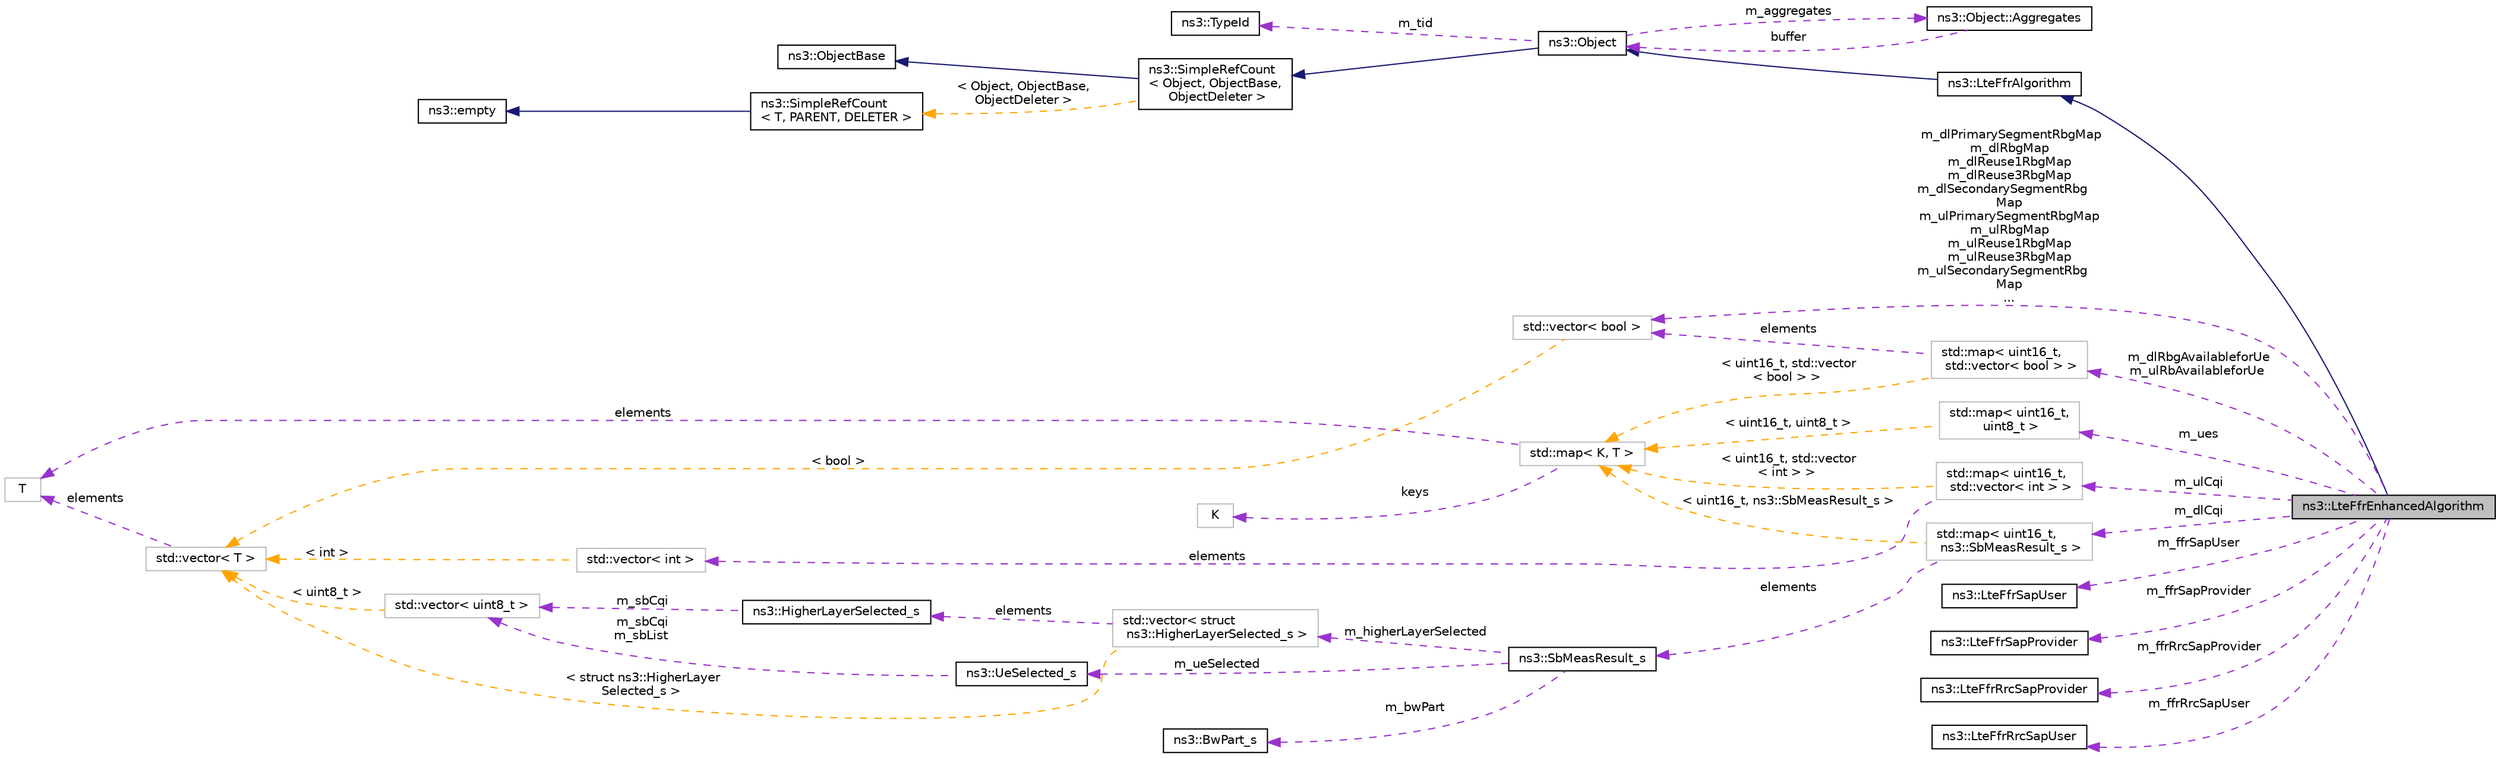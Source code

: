 digraph "ns3::LteFfrEnhancedAlgorithm"
{
 // LATEX_PDF_SIZE
  edge [fontname="Helvetica",fontsize="10",labelfontname="Helvetica",labelfontsize="10"];
  node [fontname="Helvetica",fontsize="10",shape=record];
  rankdir="LR";
  Node1 [label="ns3::LteFfrEnhancedAlgorithm",height=0.2,width=0.4,color="black", fillcolor="grey75", style="filled", fontcolor="black",tooltip="Enhanced Fractional Frequency Reuse algorithm implementation."];
  Node2 -> Node1 [dir="back",color="midnightblue",fontsize="10",style="solid",fontname="Helvetica"];
  Node2 [label="ns3::LteFfrAlgorithm",height=0.2,width=0.4,color="black", fillcolor="white", style="filled",URL="$classns3_1_1_lte_ffr_algorithm.html",tooltip="The abstract base class of a Frequency Reuse algorithm."];
  Node3 -> Node2 [dir="back",color="midnightblue",fontsize="10",style="solid",fontname="Helvetica"];
  Node3 [label="ns3::Object",height=0.2,width=0.4,color="black", fillcolor="white", style="filled",URL="$classns3_1_1_object.html",tooltip="A base class which provides memory management and object aggregation."];
  Node4 -> Node3 [dir="back",color="midnightblue",fontsize="10",style="solid",fontname="Helvetica"];
  Node4 [label="ns3::SimpleRefCount\l\< Object, ObjectBase,\l ObjectDeleter \>",height=0.2,width=0.4,color="black", fillcolor="white", style="filled",URL="$classns3_1_1_simple_ref_count.html",tooltip=" "];
  Node5 -> Node4 [dir="back",color="midnightblue",fontsize="10",style="solid",fontname="Helvetica"];
  Node5 [label="ns3::ObjectBase",height=0.2,width=0.4,color="black", fillcolor="white", style="filled",URL="$classns3_1_1_object_base.html",tooltip="Anchor the ns-3 type and attribute system."];
  Node6 -> Node4 [dir="back",color="orange",fontsize="10",style="dashed",label=" \< Object, ObjectBase,\l ObjectDeleter \>" ,fontname="Helvetica"];
  Node6 [label="ns3::SimpleRefCount\l\< T, PARENT, DELETER \>",height=0.2,width=0.4,color="black", fillcolor="white", style="filled",URL="$classns3_1_1_simple_ref_count.html",tooltip="A template-based reference counting class."];
  Node7 -> Node6 [dir="back",color="midnightblue",fontsize="10",style="solid",fontname="Helvetica"];
  Node7 [label="ns3::empty",height=0.2,width=0.4,color="black", fillcolor="white", style="filled",URL="$classns3_1_1empty.html",tooltip="make Callback use a separate empty type"];
  Node8 -> Node3 [dir="back",color="darkorchid3",fontsize="10",style="dashed",label=" m_tid" ,fontname="Helvetica"];
  Node8 [label="ns3::TypeId",height=0.2,width=0.4,color="black", fillcolor="white", style="filled",URL="$classns3_1_1_type_id.html",tooltip="a unique identifier for an interface."];
  Node9 -> Node3 [dir="back",color="darkorchid3",fontsize="10",style="dashed",label=" m_aggregates" ,fontname="Helvetica"];
  Node9 [label="ns3::Object::Aggregates",height=0.2,width=0.4,color="black", fillcolor="white", style="filled",URL="$structns3_1_1_object_1_1_aggregates.html",tooltip="The list of Objects aggregated to this one."];
  Node3 -> Node9 [dir="back",color="darkorchid3",fontsize="10",style="dashed",label=" buffer" ,fontname="Helvetica"];
  Node10 -> Node1 [dir="back",color="darkorchid3",fontsize="10",style="dashed",label=" m_ues" ,fontname="Helvetica"];
  Node10 [label="std::map\< uint16_t,\l uint8_t \>",height=0.2,width=0.4,color="grey75", fillcolor="white", style="filled",tooltip=" "];
  Node11 -> Node10 [dir="back",color="orange",fontsize="10",style="dashed",label=" \< uint16_t, uint8_t \>" ,fontname="Helvetica"];
  Node11 [label="std::map\< K, T \>",height=0.2,width=0.4,color="grey75", fillcolor="white", style="filled",tooltip=" "];
  Node12 -> Node11 [dir="back",color="darkorchid3",fontsize="10",style="dashed",label=" keys" ,fontname="Helvetica"];
  Node12 [label="K",height=0.2,width=0.4,color="grey75", fillcolor="white", style="filled",tooltip=" "];
  Node13 -> Node11 [dir="back",color="darkorchid3",fontsize="10",style="dashed",label=" elements" ,fontname="Helvetica"];
  Node13 [label="T",height=0.2,width=0.4,color="grey75", fillcolor="white", style="filled",tooltip=" "];
  Node14 -> Node1 [dir="back",color="darkorchid3",fontsize="10",style="dashed",label=" m_ffrSapUser" ,fontname="Helvetica"];
  Node14 [label="ns3::LteFfrSapUser",height=0.2,width=0.4,color="black", fillcolor="white", style="filled",URL="$classns3_1_1_lte_ffr_sap_user.html",tooltip="Service Access Point (SAP) offered by the eNodeB RRC instance to the Frequency Reuse algorithm instan..."];
  Node15 -> Node1 [dir="back",color="darkorchid3",fontsize="10",style="dashed",label=" m_dlRbgAvailableforUe\nm_ulRbAvailableforUe" ,fontname="Helvetica"];
  Node15 [label="std::map\< uint16_t,\l std::vector\< bool \> \>",height=0.2,width=0.4,color="grey75", fillcolor="white", style="filled",tooltip=" "];
  Node16 -> Node15 [dir="back",color="darkorchid3",fontsize="10",style="dashed",label=" elements" ,fontname="Helvetica"];
  Node16 [label="std::vector\< bool \>",height=0.2,width=0.4,color="grey75", fillcolor="white", style="filled",tooltip=" "];
  Node17 -> Node16 [dir="back",color="orange",fontsize="10",style="dashed",label=" \< bool \>" ,fontname="Helvetica"];
  Node17 [label="std::vector\< T \>",height=0.2,width=0.4,color="grey75", fillcolor="white", style="filled",tooltip=" "];
  Node13 -> Node17 [dir="back",color="darkorchid3",fontsize="10",style="dashed",label=" elements" ,fontname="Helvetica"];
  Node11 -> Node15 [dir="back",color="orange",fontsize="10",style="dashed",label=" \< uint16_t, std::vector\l\< bool \> \>" ,fontname="Helvetica"];
  Node18 -> Node1 [dir="back",color="darkorchid3",fontsize="10",style="dashed",label=" m_ffrSapProvider" ,fontname="Helvetica"];
  Node18 [label="ns3::LteFfrSapProvider",height=0.2,width=0.4,color="black", fillcolor="white", style="filled",URL="$classns3_1_1_lte_ffr_sap_provider.html",tooltip="Service Access Point (SAP) offered by the Frequency Reuse algorithm instance to the MAC Scheduler ins..."];
  Node19 -> Node1 [dir="back",color="darkorchid3",fontsize="10",style="dashed",label=" m_dlCqi" ,fontname="Helvetica"];
  Node19 [label="std::map\< uint16_t,\l ns3::SbMeasResult_s \>",height=0.2,width=0.4,color="grey75", fillcolor="white", style="filled",tooltip=" "];
  Node20 -> Node19 [dir="back",color="darkorchid3",fontsize="10",style="dashed",label=" elements" ,fontname="Helvetica"];
  Node20 [label="ns3::SbMeasResult_s",height=0.2,width=0.4,color="black", fillcolor="white", style="filled",URL="$structns3_1_1_sb_meas_result__s.html",tooltip="See section 4.3.25 sbMeasResult."];
  Node21 -> Node20 [dir="back",color="darkorchid3",fontsize="10",style="dashed",label=" m_ueSelected" ,fontname="Helvetica"];
  Node21 [label="ns3::UeSelected_s",height=0.2,width=0.4,color="black", fillcolor="white", style="filled",URL="$structns3_1_1_ue_selected__s.html",tooltip="See section 4.3.26 ueSelected."];
  Node22 -> Node21 [dir="back",color="darkorchid3",fontsize="10",style="dashed",label=" m_sbCqi\nm_sbList" ,fontname="Helvetica"];
  Node22 [label="std::vector\< uint8_t \>",height=0.2,width=0.4,color="grey75", fillcolor="white", style="filled",tooltip=" "];
  Node17 -> Node22 [dir="back",color="orange",fontsize="10",style="dashed",label=" \< uint8_t \>" ,fontname="Helvetica"];
  Node23 -> Node20 [dir="back",color="darkorchid3",fontsize="10",style="dashed",label=" m_higherLayerSelected" ,fontname="Helvetica"];
  Node23 [label="std::vector\< struct\l ns3::HigherLayerSelected_s \>",height=0.2,width=0.4,color="grey75", fillcolor="white", style="filled",tooltip=" "];
  Node24 -> Node23 [dir="back",color="darkorchid3",fontsize="10",style="dashed",label=" elements" ,fontname="Helvetica"];
  Node24 [label="ns3::HigherLayerSelected_s",height=0.2,width=0.4,color="black", fillcolor="white", style="filled",URL="$structns3_1_1_higher_layer_selected__s.html",tooltip="See section 4.3.27 higherLayerSelected."];
  Node22 -> Node24 [dir="back",color="darkorchid3",fontsize="10",style="dashed",label=" m_sbCqi" ,fontname="Helvetica"];
  Node17 -> Node23 [dir="back",color="orange",fontsize="10",style="dashed",label=" \< struct ns3::HigherLayer\lSelected_s \>" ,fontname="Helvetica"];
  Node25 -> Node20 [dir="back",color="darkorchid3",fontsize="10",style="dashed",label=" m_bwPart" ,fontname="Helvetica"];
  Node25 [label="ns3::BwPart_s",height=0.2,width=0.4,color="black", fillcolor="white", style="filled",URL="$structns3_1_1_bw_part__s.html",tooltip="See section 4.3.28 bwPart."];
  Node11 -> Node19 [dir="back",color="orange",fontsize="10",style="dashed",label=" \< uint16_t, ns3::SbMeasResult_s \>" ,fontname="Helvetica"];
  Node26 -> Node1 [dir="back",color="darkorchid3",fontsize="10",style="dashed",label=" m_ffrRrcSapProvider" ,fontname="Helvetica"];
  Node26 [label="ns3::LteFfrRrcSapProvider",height=0.2,width=0.4,color="black", fillcolor="white", style="filled",URL="$classns3_1_1_lte_ffr_rrc_sap_provider.html",tooltip="Service Access Point (SAP) offered by the Frequency Reuse algorithm instance to the eNodeB RRC instan..."];
  Node27 -> Node1 [dir="back",color="darkorchid3",fontsize="10",style="dashed",label=" m_ulCqi" ,fontname="Helvetica"];
  Node27 [label="std::map\< uint16_t,\l std::vector\< int \> \>",height=0.2,width=0.4,color="grey75", fillcolor="white", style="filled",tooltip=" "];
  Node28 -> Node27 [dir="back",color="darkorchid3",fontsize="10",style="dashed",label=" elements" ,fontname="Helvetica"];
  Node28 [label="std::vector\< int \>",height=0.2,width=0.4,color="grey75", fillcolor="white", style="filled",tooltip=" "];
  Node17 -> Node28 [dir="back",color="orange",fontsize="10",style="dashed",label=" \< int \>" ,fontname="Helvetica"];
  Node11 -> Node27 [dir="back",color="orange",fontsize="10",style="dashed",label=" \< uint16_t, std::vector\l\< int \> \>" ,fontname="Helvetica"];
  Node29 -> Node1 [dir="back",color="darkorchid3",fontsize="10",style="dashed",label=" m_ffrRrcSapUser" ,fontname="Helvetica"];
  Node29 [label="ns3::LteFfrRrcSapUser",height=0.2,width=0.4,color="black", fillcolor="white", style="filled",URL="$classns3_1_1_lte_ffr_rrc_sap_user.html",tooltip="Service Access Point (SAP) offered by the eNodeB RRC instance to the Frequency Reuse algorithm instan..."];
  Node16 -> Node1 [dir="back",color="darkorchid3",fontsize="10",style="dashed",label=" m_dlPrimarySegmentRbgMap\nm_dlRbgMap\nm_dlReuse1RbgMap\nm_dlReuse3RbgMap\nm_dlSecondarySegmentRbg\lMap\nm_ulPrimarySegmentRbgMap\nm_ulRbgMap\nm_ulReuse1RbgMap\nm_ulReuse3RbgMap\nm_ulSecondarySegmentRbg\lMap\n..." ,fontname="Helvetica"];
}
